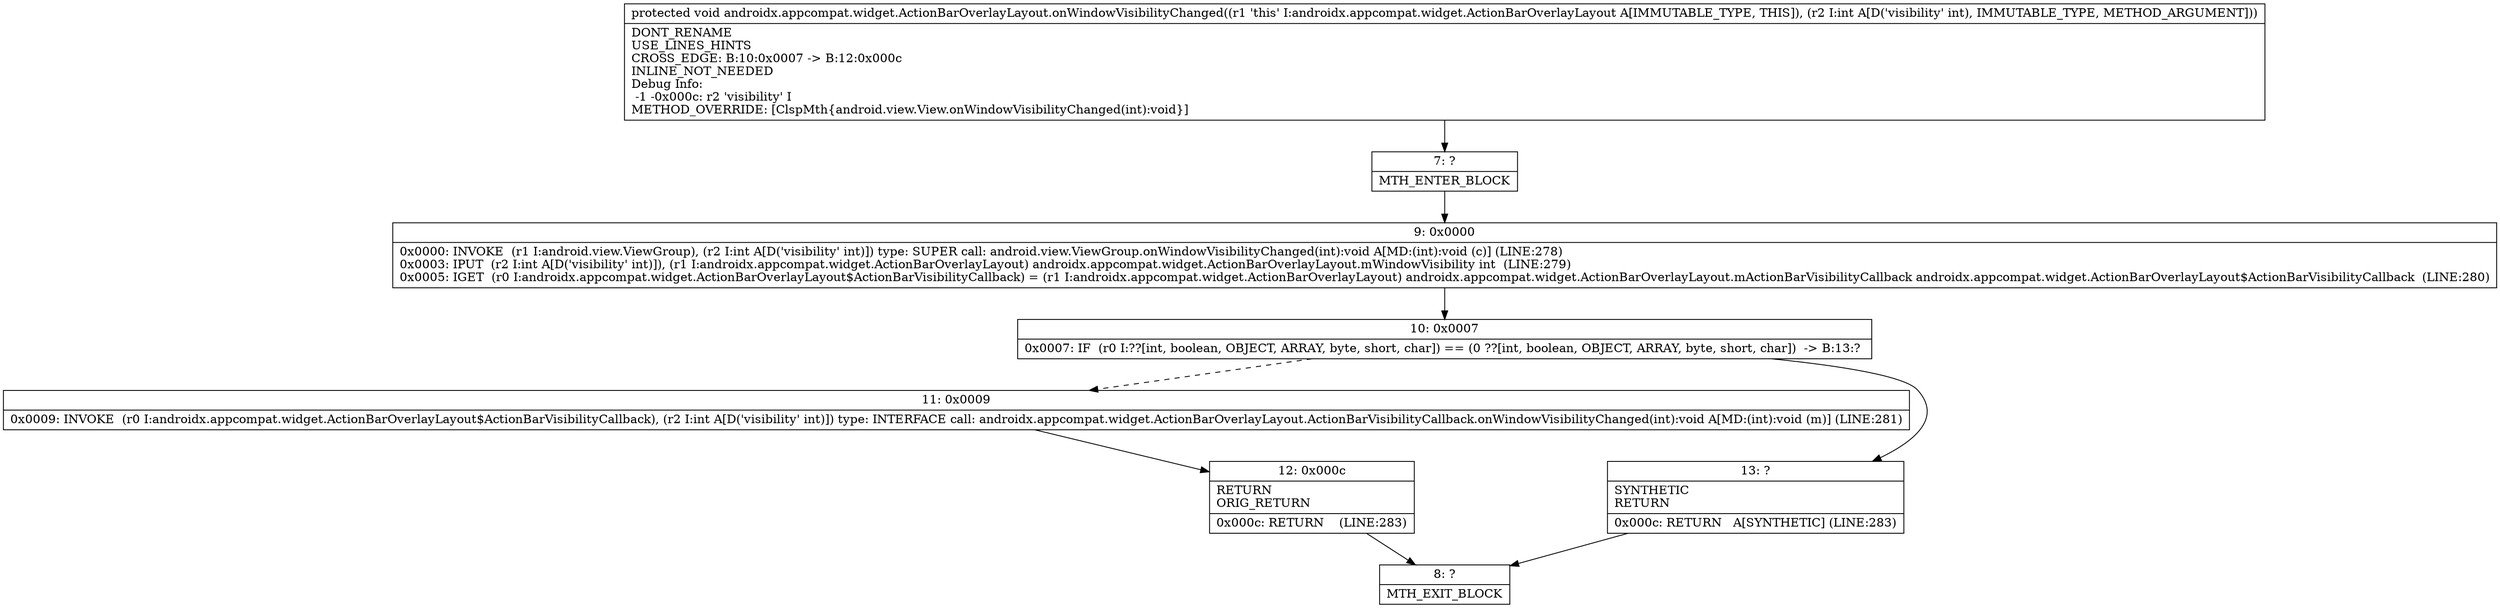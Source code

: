 digraph "CFG forandroidx.appcompat.widget.ActionBarOverlayLayout.onWindowVisibilityChanged(I)V" {
Node_7 [shape=record,label="{7\:\ ?|MTH_ENTER_BLOCK\l}"];
Node_9 [shape=record,label="{9\:\ 0x0000|0x0000: INVOKE  (r1 I:android.view.ViewGroup), (r2 I:int A[D('visibility' int)]) type: SUPER call: android.view.ViewGroup.onWindowVisibilityChanged(int):void A[MD:(int):void (c)] (LINE:278)\l0x0003: IPUT  (r2 I:int A[D('visibility' int)]), (r1 I:androidx.appcompat.widget.ActionBarOverlayLayout) androidx.appcompat.widget.ActionBarOverlayLayout.mWindowVisibility int  (LINE:279)\l0x0005: IGET  (r0 I:androidx.appcompat.widget.ActionBarOverlayLayout$ActionBarVisibilityCallback) = (r1 I:androidx.appcompat.widget.ActionBarOverlayLayout) androidx.appcompat.widget.ActionBarOverlayLayout.mActionBarVisibilityCallback androidx.appcompat.widget.ActionBarOverlayLayout$ActionBarVisibilityCallback  (LINE:280)\l}"];
Node_10 [shape=record,label="{10\:\ 0x0007|0x0007: IF  (r0 I:??[int, boolean, OBJECT, ARRAY, byte, short, char]) == (0 ??[int, boolean, OBJECT, ARRAY, byte, short, char])  \-\> B:13:? \l}"];
Node_11 [shape=record,label="{11\:\ 0x0009|0x0009: INVOKE  (r0 I:androidx.appcompat.widget.ActionBarOverlayLayout$ActionBarVisibilityCallback), (r2 I:int A[D('visibility' int)]) type: INTERFACE call: androidx.appcompat.widget.ActionBarOverlayLayout.ActionBarVisibilityCallback.onWindowVisibilityChanged(int):void A[MD:(int):void (m)] (LINE:281)\l}"];
Node_12 [shape=record,label="{12\:\ 0x000c|RETURN\lORIG_RETURN\l|0x000c: RETURN    (LINE:283)\l}"];
Node_8 [shape=record,label="{8\:\ ?|MTH_EXIT_BLOCK\l}"];
Node_13 [shape=record,label="{13\:\ ?|SYNTHETIC\lRETURN\l|0x000c: RETURN   A[SYNTHETIC] (LINE:283)\l}"];
MethodNode[shape=record,label="{protected void androidx.appcompat.widget.ActionBarOverlayLayout.onWindowVisibilityChanged((r1 'this' I:androidx.appcompat.widget.ActionBarOverlayLayout A[IMMUTABLE_TYPE, THIS]), (r2 I:int A[D('visibility' int), IMMUTABLE_TYPE, METHOD_ARGUMENT]))  | DONT_RENAME\lUSE_LINES_HINTS\lCROSS_EDGE: B:10:0x0007 \-\> B:12:0x000c\lINLINE_NOT_NEEDED\lDebug Info:\l  \-1 \-0x000c: r2 'visibility' I\lMETHOD_OVERRIDE: [ClspMth\{android.view.View.onWindowVisibilityChanged(int):void\}]\l}"];
MethodNode -> Node_7;Node_7 -> Node_9;
Node_9 -> Node_10;
Node_10 -> Node_11[style=dashed];
Node_10 -> Node_13;
Node_11 -> Node_12;
Node_12 -> Node_8;
Node_13 -> Node_8;
}

